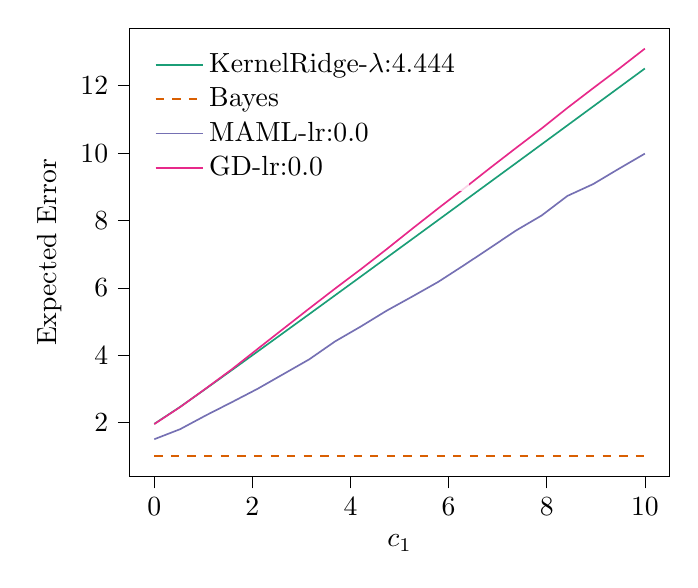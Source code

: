 % This file was created with tikzplotlib v0.10.1.
\begin{tikzpicture}

\definecolor{chocolate217952}{RGB}{217,95,2}
\definecolor{darkcyan27158119}{RGB}{27,158,119}
\definecolor{darkgray176}{RGB}{176,176,176}
\definecolor{deeppink23141138}{RGB}{231,41,138}
\definecolor{lightslategray117112179}{RGB}{117,112,179}

\begin{axis}[
legend cell align={left},
legend style={
  fill opacity=0.8,
  draw opacity=1,
  text opacity=1,
  at={(0.03,0.97)},
  anchor=north west,
  draw=none
},
tick align=outside,
tick pos=left,
x grid style={darkgray176},
xlabel={\(\displaystyle c_{1}\)},
xmin=-0.499, xmax=10.5,
xtick style={color=black},
y grid style={darkgray176},
ylabel={Expected Error},
ymin=0.396, ymax=13.709,
ytick style={color=black}
]
\addplot [semithick, darkcyan27158119]
table {%
0.001 1.96
0.527 2.464
1.054 3.006
1.58 3.555
2.106 4.108
2.632 4.663
3.159 5.219
3.685 5.777
4.211 6.335
4.737 6.895
5.264 7.455
5.79 8.015
6.316 8.576
6.842 9.137
7.369 9.699
7.895 10.261
8.421 10.824
8.947 11.387
9.474 11.95
10 12.513
};
\addlegendentry{KernelRidge-$\lambda$:4.444}
\addplot [semithick, chocolate217952, dashed]
table {%
0.001 1.001
0.527 1.001
1.054 1.001
1.58 1.001
2.106 1.001
2.632 1.001
3.159 1.001
3.685 1.001
4.211 1.001
4.737 1.001
5.264 1.001
5.79 1.001
6.316 1.001
6.842 1.001
7.369 1.001
7.895 1.001
8.421 1.001
8.947 1.001
9.474 1.001
10 1.001
};
\addlegendentry{Bayes}
\addplot [semithick, lightslategray117112179]
table {%
0.001 1.504
0.527 1.802
1.054 2.213
1.58 2.603
2.106 3.001
2.632 3.438
3.159 3.876
3.685 4.408
4.211 4.852
4.737 5.321
5.264 5.745
5.79 6.178
6.316 6.674
6.842 7.182
7.369 7.698
7.895 8.147
8.421 8.729
8.947 9.081
9.474 9.539
10 9.985
};
\addlegendentry{MAML-lr:0.0}
\addplot [semithick, deeppink23141138]
table {%
0.001 1.954
0.527 2.458
1.054 3.014
1.58 3.579
2.106 4.184
2.632 4.785
3.159 5.385
3.685 5.976
4.211 6.552
4.737 7.148
5.264 7.761
5.79 8.362
6.316 8.952
6.842 9.555
7.369 10.148
7.895 10.731
8.421 11.343
8.947 11.93
9.474 12.508
10 13.103
};
\addlegendentry{GD-lr:0.0}
\end{axis}

\end{tikzpicture}
